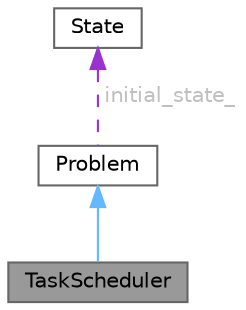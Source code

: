 digraph "TaskScheduler"
{
 // INTERACTIVE_SVG=YES
 // LATEX_PDF_SIZE
  bgcolor="transparent";
  edge [fontname=Helvetica,fontsize=10,labelfontname=Helvetica,labelfontsize=10];
  node [fontname=Helvetica,fontsize=10,shape=box,height=0.2,width=0.4];
  Node1 [id="Node000001",label="TaskScheduler",height=0.2,width=0.4,color="gray40", fillcolor="grey60", style="filled", fontcolor="black",tooltip=" "];
  Node2 -> Node1 [id="edge1_Node000001_Node000002",dir="back",color="steelblue1",style="solid",tooltip=" "];
  Node2 [id="Node000002",label="Problem",height=0.2,width=0.4,color="gray40", fillcolor="white", style="filled",URL="$classProblem.html",tooltip="Represents an abstract problem that needs to be solved."];
  Node3 -> Node2 [id="edge2_Node000002_Node000003",dir="back",color="darkorchid3",style="dashed",tooltip=" ",label=" initial_state_",fontcolor="grey" ];
  Node3 [id="Node000003",label="State",height=0.2,width=0.4,color="gray40", fillcolor="white", style="filled",URL="$classState.html",tooltip="Represents an abstract state in a problem."];
}
